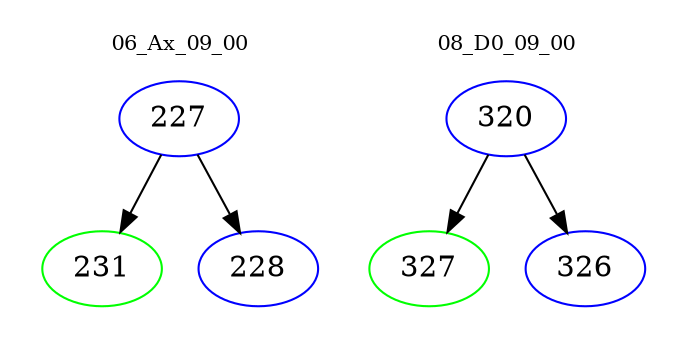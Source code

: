 digraph{
subgraph cluster_0 {
color = white
label = "06_Ax_09_00";
fontsize=10;
T0_227 [label="227", color="blue"]
T0_227 -> T0_231 [color="black"]
T0_231 [label="231", color="green"]
T0_227 -> T0_228 [color="black"]
T0_228 [label="228", color="blue"]
}
subgraph cluster_1 {
color = white
label = "08_D0_09_00";
fontsize=10;
T1_320 [label="320", color="blue"]
T1_320 -> T1_327 [color="black"]
T1_327 [label="327", color="green"]
T1_320 -> T1_326 [color="black"]
T1_326 [label="326", color="blue"]
}
}
